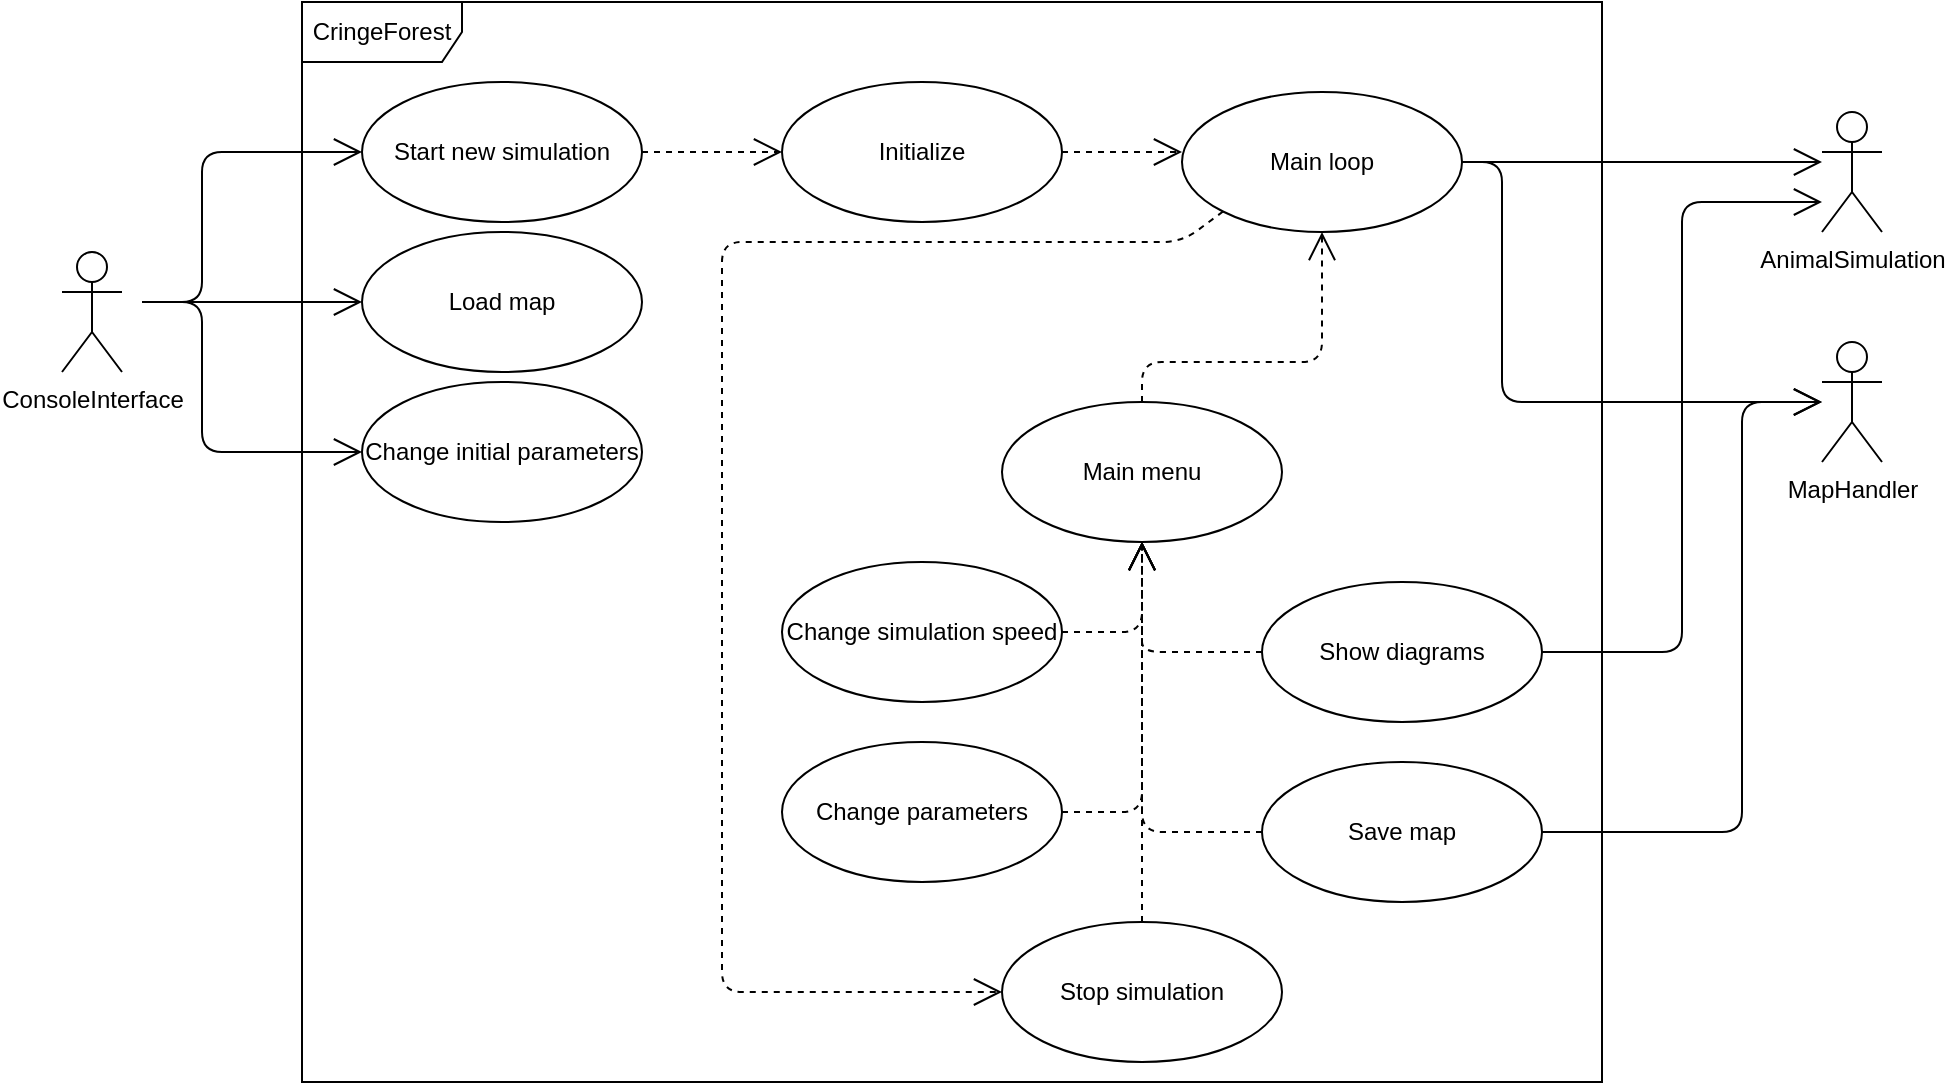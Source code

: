 <mxfile version="15.2.7" type="device"><diagram id="1cee9afd-dcdd-cf27-cb82-50d77dad4855" name="Page-1"><mxGraphModel dx="946" dy="645" grid="1" gridSize="10" guides="1" tooltips="1" connect="1" arrows="1" fold="1" page="1" pageScale="1" pageWidth="850" pageHeight="1100" math="0" shadow="0"><root><mxCell id="0"/><mxCell id="1" parent="0"/><mxCell id="mZIDf-1YyohhroxKfcRo-1" value="ConsoleInterface" style="shape=umlActor;verticalLabelPosition=bottom;verticalAlign=top;html=1;" parent="1" vertex="1"><mxGeometry x="120" y="245" width="30" height="60" as="geometry"/></mxCell><mxCell id="mZIDf-1YyohhroxKfcRo-2" value="CringeForest" style="shape=umlFrame;whiteSpace=wrap;html=1;width=80;height=30;" parent="1" vertex="1"><mxGeometry x="240" y="120" width="650" height="540" as="geometry"/></mxCell><mxCell id="mZIDf-1YyohhroxKfcRo-3" value="AnimalSimulation" style="shape=umlActor;verticalLabelPosition=bottom;verticalAlign=top;html=1;" parent="1" vertex="1"><mxGeometry x="1000" y="175" width="30" height="60" as="geometry"/></mxCell><mxCell id="mZIDf-1YyohhroxKfcRo-4" value="MapHandler" style="shape=umlActor;verticalLabelPosition=bottom;verticalAlign=top;html=1;" parent="1" vertex="1"><mxGeometry x="1000" y="290" width="30" height="60" as="geometry"/></mxCell><mxCell id="mZIDf-1YyohhroxKfcRo-7" value="Initialize" style="ellipse;whiteSpace=wrap;html=1;" parent="1" vertex="1"><mxGeometry x="480" y="160" width="140" height="70" as="geometry"/></mxCell><mxCell id="mZIDf-1YyohhroxKfcRo-18" value="Main menu" style="ellipse;whiteSpace=wrap;html=1;" parent="1" vertex="1"><mxGeometry x="590" y="320" width="140" height="70" as="geometry"/></mxCell><mxCell id="mZIDf-1YyohhroxKfcRo-19" value="Change simulation speed" style="ellipse;whiteSpace=wrap;html=1;" parent="1" vertex="1"><mxGeometry x="480" y="400" width="140" height="70" as="geometry"/></mxCell><mxCell id="mZIDf-1YyohhroxKfcRo-22" value="Show diagrams" style="ellipse;whiteSpace=wrap;html=1;" parent="1" vertex="1"><mxGeometry x="720" y="410" width="140" height="70" as="geometry"/></mxCell><mxCell id="mZIDf-1YyohhroxKfcRo-23" value="Change&amp;nbsp;initial parameters" style="ellipse;whiteSpace=wrap;html=1;" parent="1" vertex="1"><mxGeometry x="270" y="310" width="140" height="70" as="geometry"/></mxCell><mxCell id="mZIDf-1YyohhroxKfcRo-28" value="Save map" style="ellipse;whiteSpace=wrap;html=1;" parent="1" vertex="1"><mxGeometry x="720" y="500" width="140" height="70" as="geometry"/></mxCell><mxCell id="mZIDf-1YyohhroxKfcRo-29" value="Load map" style="ellipse;whiteSpace=wrap;html=1;" parent="1" vertex="1"><mxGeometry x="270" y="235" width="140" height="70" as="geometry"/></mxCell><mxCell id="mZIDf-1YyohhroxKfcRo-39" value="Start new simulation" style="ellipse;whiteSpace=wrap;html=1;" parent="1" vertex="1"><mxGeometry x="270" y="160" width="140" height="70" as="geometry"/></mxCell><mxCell id="mZIDf-1YyohhroxKfcRo-42" value="" style="endArrow=open;endFill=1;endSize=12;html=1;strokeColor=#000000;entryX=0;entryY=0.5;entryDx=0;entryDy=0;" parent="1" target="mZIDf-1YyohhroxKfcRo-39" edge="1"><mxGeometry width="160" relative="1" as="geometry"><mxPoint x="160" y="270" as="sourcePoint"/><mxPoint x="490" y="380" as="targetPoint"/><Array as="points"><mxPoint x="190" y="270"/><mxPoint x="190" y="195"/></Array></mxGeometry></mxCell><mxCell id="mZIDf-1YyohhroxKfcRo-43" value="" style="endArrow=open;endFill=1;endSize=12;html=1;strokeColor=#000000;entryX=0;entryY=0.5;entryDx=0;entryDy=0;" parent="1" target="mZIDf-1YyohhroxKfcRo-29" edge="1"><mxGeometry width="160" relative="1" as="geometry"><mxPoint x="160" y="270" as="sourcePoint"/><mxPoint x="290.0" y="205" as="targetPoint"/><Array as="points"/></mxGeometry></mxCell><mxCell id="mZIDf-1YyohhroxKfcRo-44" value="" style="endArrow=open;endFill=1;endSize=12;html=1;strokeColor=#000000;entryX=0;entryY=0.5;entryDx=0;entryDy=0;" parent="1" target="mZIDf-1YyohhroxKfcRo-23" edge="1"><mxGeometry width="160" relative="1" as="geometry"><mxPoint x="160" y="270" as="sourcePoint"/><mxPoint x="290.0" y="285" as="targetPoint"/><Array as="points"><mxPoint x="190" y="270"/><mxPoint x="190" y="345"/></Array></mxGeometry></mxCell><mxCell id="mZIDf-1YyohhroxKfcRo-49" value="Stop simulation" style="ellipse;whiteSpace=wrap;html=1;" parent="1" vertex="1"><mxGeometry x="590" y="580" width="140" height="70" as="geometry"/></mxCell><mxCell id="mZIDf-1YyohhroxKfcRo-56" value="Change parameters" style="ellipse;whiteSpace=wrap;html=1;" parent="1" vertex="1"><mxGeometry x="480" y="490" width="140" height="70" as="geometry"/></mxCell><mxCell id="mZIDf-1YyohhroxKfcRo-77" value="" style="endArrow=open;endSize=12;dashed=1;html=1;strokeColor=#000000;entryX=0;entryY=0.5;entryDx=0;entryDy=0;exitX=1;exitY=0.5;exitDx=0;exitDy=0;" parent="1" target="mZIDf-1YyohhroxKfcRo-7" edge="1" source="mZIDf-1YyohhroxKfcRo-39"><mxGeometry width="160" relative="1" as="geometry"><mxPoint x="420" y="194.58" as="sourcePoint"/><mxPoint x="460" y="195" as="targetPoint"/></mxGeometry></mxCell><mxCell id="mZIDf-1YyohhroxKfcRo-84" value="" style="endArrow=open;endSize=12;dashed=1;html=1;strokeColor=#000000;exitX=0;exitY=0.5;exitDx=0;exitDy=0;entryX=0.5;entryY=1;entryDx=0;entryDy=0;" parent="1" source="mZIDf-1YyohhroxKfcRo-22" target="mZIDf-1YyohhroxKfcRo-18" edge="1"><mxGeometry width="160" relative="1" as="geometry"><mxPoint x="570.0" y="525" as="sourcePoint"/><mxPoint x="540" y="400" as="targetPoint"/><Array as="points"><mxPoint x="660" y="445"/><mxPoint x="660" y="435"/></Array></mxGeometry></mxCell><mxCell id="mZIDf-1YyohhroxKfcRo-85" value="Main loop" style="ellipse;whiteSpace=wrap;html=1;" parent="1" vertex="1"><mxGeometry x="680" y="165" width="140" height="70" as="geometry"/></mxCell><mxCell id="mZIDf-1YyohhroxKfcRo-87" value="" style="endArrow=open;endSize=12;dashed=1;html=1;strokeColor=#000000;entryX=0.5;entryY=1;entryDx=0;entryDy=0;exitX=0.5;exitY=0;exitDx=0;exitDy=0;" parent="1" source="mZIDf-1YyohhroxKfcRo-18" target="mZIDf-1YyohhroxKfcRo-85" edge="1"><mxGeometry width="160" relative="1" as="geometry"><mxPoint x="470" y="430" as="sourcePoint"/><mxPoint x="630" y="430" as="targetPoint"/><Array as="points"><mxPoint x="660" y="300"/><mxPoint x="750" y="300"/><mxPoint x="750" y="280"/></Array></mxGeometry></mxCell><mxCell id="mZIDf-1YyohhroxKfcRo-88" value="" style="endArrow=open;endSize=12;dashed=1;html=1;strokeColor=#000000;exitX=1;exitY=0.5;exitDx=0;exitDy=0;" parent="1" source="mZIDf-1YyohhroxKfcRo-7" edge="1"><mxGeometry width="160" relative="1" as="geometry"><mxPoint x="540" y="380" as="sourcePoint"/><mxPoint x="680" y="195" as="targetPoint"/></mxGeometry></mxCell><mxCell id="mZIDf-1YyohhroxKfcRo-89" value="" style="endArrow=open;endSize=12;dashed=1;html=1;strokeColor=#000000;exitX=1;exitY=0.5;exitDx=0;exitDy=0;entryX=0.5;entryY=1;entryDx=0;entryDy=0;" parent="1" source="mZIDf-1YyohhroxKfcRo-19" target="mZIDf-1YyohhroxKfcRo-18" edge="1"><mxGeometry width="160" relative="1" as="geometry"><mxPoint x="450" y="500" as="sourcePoint"/><mxPoint x="530" y="430" as="targetPoint"/><Array as="points"><mxPoint x="660" y="435"/></Array></mxGeometry></mxCell><mxCell id="mZIDf-1YyohhroxKfcRo-91" value="" style="endArrow=open;endSize=12;dashed=1;html=1;strokeColor=#000000;exitX=0.5;exitY=0;exitDx=0;exitDy=0;" parent="1" source="mZIDf-1YyohhroxKfcRo-49" edge="1"><mxGeometry width="160" relative="1" as="geometry"><mxPoint x="430" y="540" as="sourcePoint"/><mxPoint x="660" y="390" as="targetPoint"/></mxGeometry></mxCell><mxCell id="mZIDf-1YyohhroxKfcRo-92" value="" style="endArrow=open;endSize=12;dashed=1;html=1;strokeColor=#000000;exitX=1;exitY=0.5;exitDx=0;exitDy=0;" parent="1" source="mZIDf-1YyohhroxKfcRo-56" edge="1"><mxGeometry width="160" relative="1" as="geometry"><mxPoint x="430" y="540" as="sourcePoint"/><mxPoint x="660" y="390" as="targetPoint"/><Array as="points"><mxPoint x="660" y="525"/></Array></mxGeometry></mxCell><mxCell id="mZIDf-1YyohhroxKfcRo-98" value="" style="endArrow=open;endSize=12;dashed=1;html=1;strokeColor=#000000;exitX=0;exitY=0.5;exitDx=0;exitDy=0;" parent="1" source="mZIDf-1YyohhroxKfcRo-28" edge="1"><mxGeometry width="160" relative="1" as="geometry"><mxPoint x="430" y="530" as="sourcePoint"/><mxPoint x="660" y="390" as="targetPoint"/><Array as="points"><mxPoint x="660" y="535"/></Array></mxGeometry></mxCell><mxCell id="mZIDf-1YyohhroxKfcRo-99" value="" style="endArrow=open;endFill=1;endSize=12;html=1;strokeColor=#000000;exitX=1;exitY=0.5;exitDx=0;exitDy=0;" parent="1" source="mZIDf-1YyohhroxKfcRo-28" edge="1"><mxGeometry width="160" relative="1" as="geometry"><mxPoint x="430" y="510" as="sourcePoint"/><mxPoint x="1000" y="320" as="targetPoint"/><Array as="points"><mxPoint x="960" y="535"/><mxPoint x="960" y="320"/></Array></mxGeometry></mxCell><mxCell id="mZIDf-1YyohhroxKfcRo-100" value="" style="endArrow=open;endSize=12;dashed=1;html=1;strokeColor=#000000;exitX=0;exitY=1;exitDx=0;exitDy=0;entryX=0;entryY=0.5;entryDx=0;entryDy=0;" parent="1" source="mZIDf-1YyohhroxKfcRo-85" target="mZIDf-1YyohhroxKfcRo-49" edge="1"><mxGeometry width="160" relative="1" as="geometry"><mxPoint x="420" y="420" as="sourcePoint"/><mxPoint x="460" y="680.833" as="targetPoint"/><Array as="points"><mxPoint x="680" y="240"/><mxPoint x="450" y="240"/><mxPoint x="450" y="390"/><mxPoint x="450" y="615"/></Array></mxGeometry></mxCell><mxCell id="mZIDf-1YyohhroxKfcRo-110" value="" style="endArrow=open;endFill=1;endSize=12;html=1;strokeColor=#000000;exitX=1;exitY=0.5;exitDx=0;exitDy=0;" parent="1" source="mZIDf-1YyohhroxKfcRo-85" edge="1"><mxGeometry width="160" relative="1" as="geometry"><mxPoint x="580" y="340" as="sourcePoint"/><mxPoint x="1000" y="200" as="targetPoint"/></mxGeometry></mxCell><mxCell id="mZIDf-1YyohhroxKfcRo-111" value="" style="endArrow=open;endFill=1;endSize=12;html=1;strokeColor=#000000;exitX=1;exitY=0.5;exitDx=0;exitDy=0;" parent="1" source="mZIDf-1YyohhroxKfcRo-85" edge="1"><mxGeometry width="160" relative="1" as="geometry"><mxPoint x="530" y="380" as="sourcePoint"/><mxPoint x="1000" y="320" as="targetPoint"/><Array as="points"><mxPoint x="840" y="200"/><mxPoint x="840" y="320"/></Array></mxGeometry></mxCell><mxCell id="mZIDf-1YyohhroxKfcRo-112" value="" style="endArrow=open;endFill=1;endSize=12;html=1;strokeColor=#000000;exitX=1;exitY=0.5;exitDx=0;exitDy=0;" parent="1" source="mZIDf-1YyohhroxKfcRo-22" edge="1"><mxGeometry width="160" relative="1" as="geometry"><mxPoint x="530" y="380" as="sourcePoint"/><mxPoint x="1000" y="220" as="targetPoint"/><Array as="points"><mxPoint x="930" y="445"/><mxPoint x="930" y="320"/><mxPoint x="930" y="220"/></Array></mxGeometry></mxCell></root></mxGraphModel></diagram></mxfile>